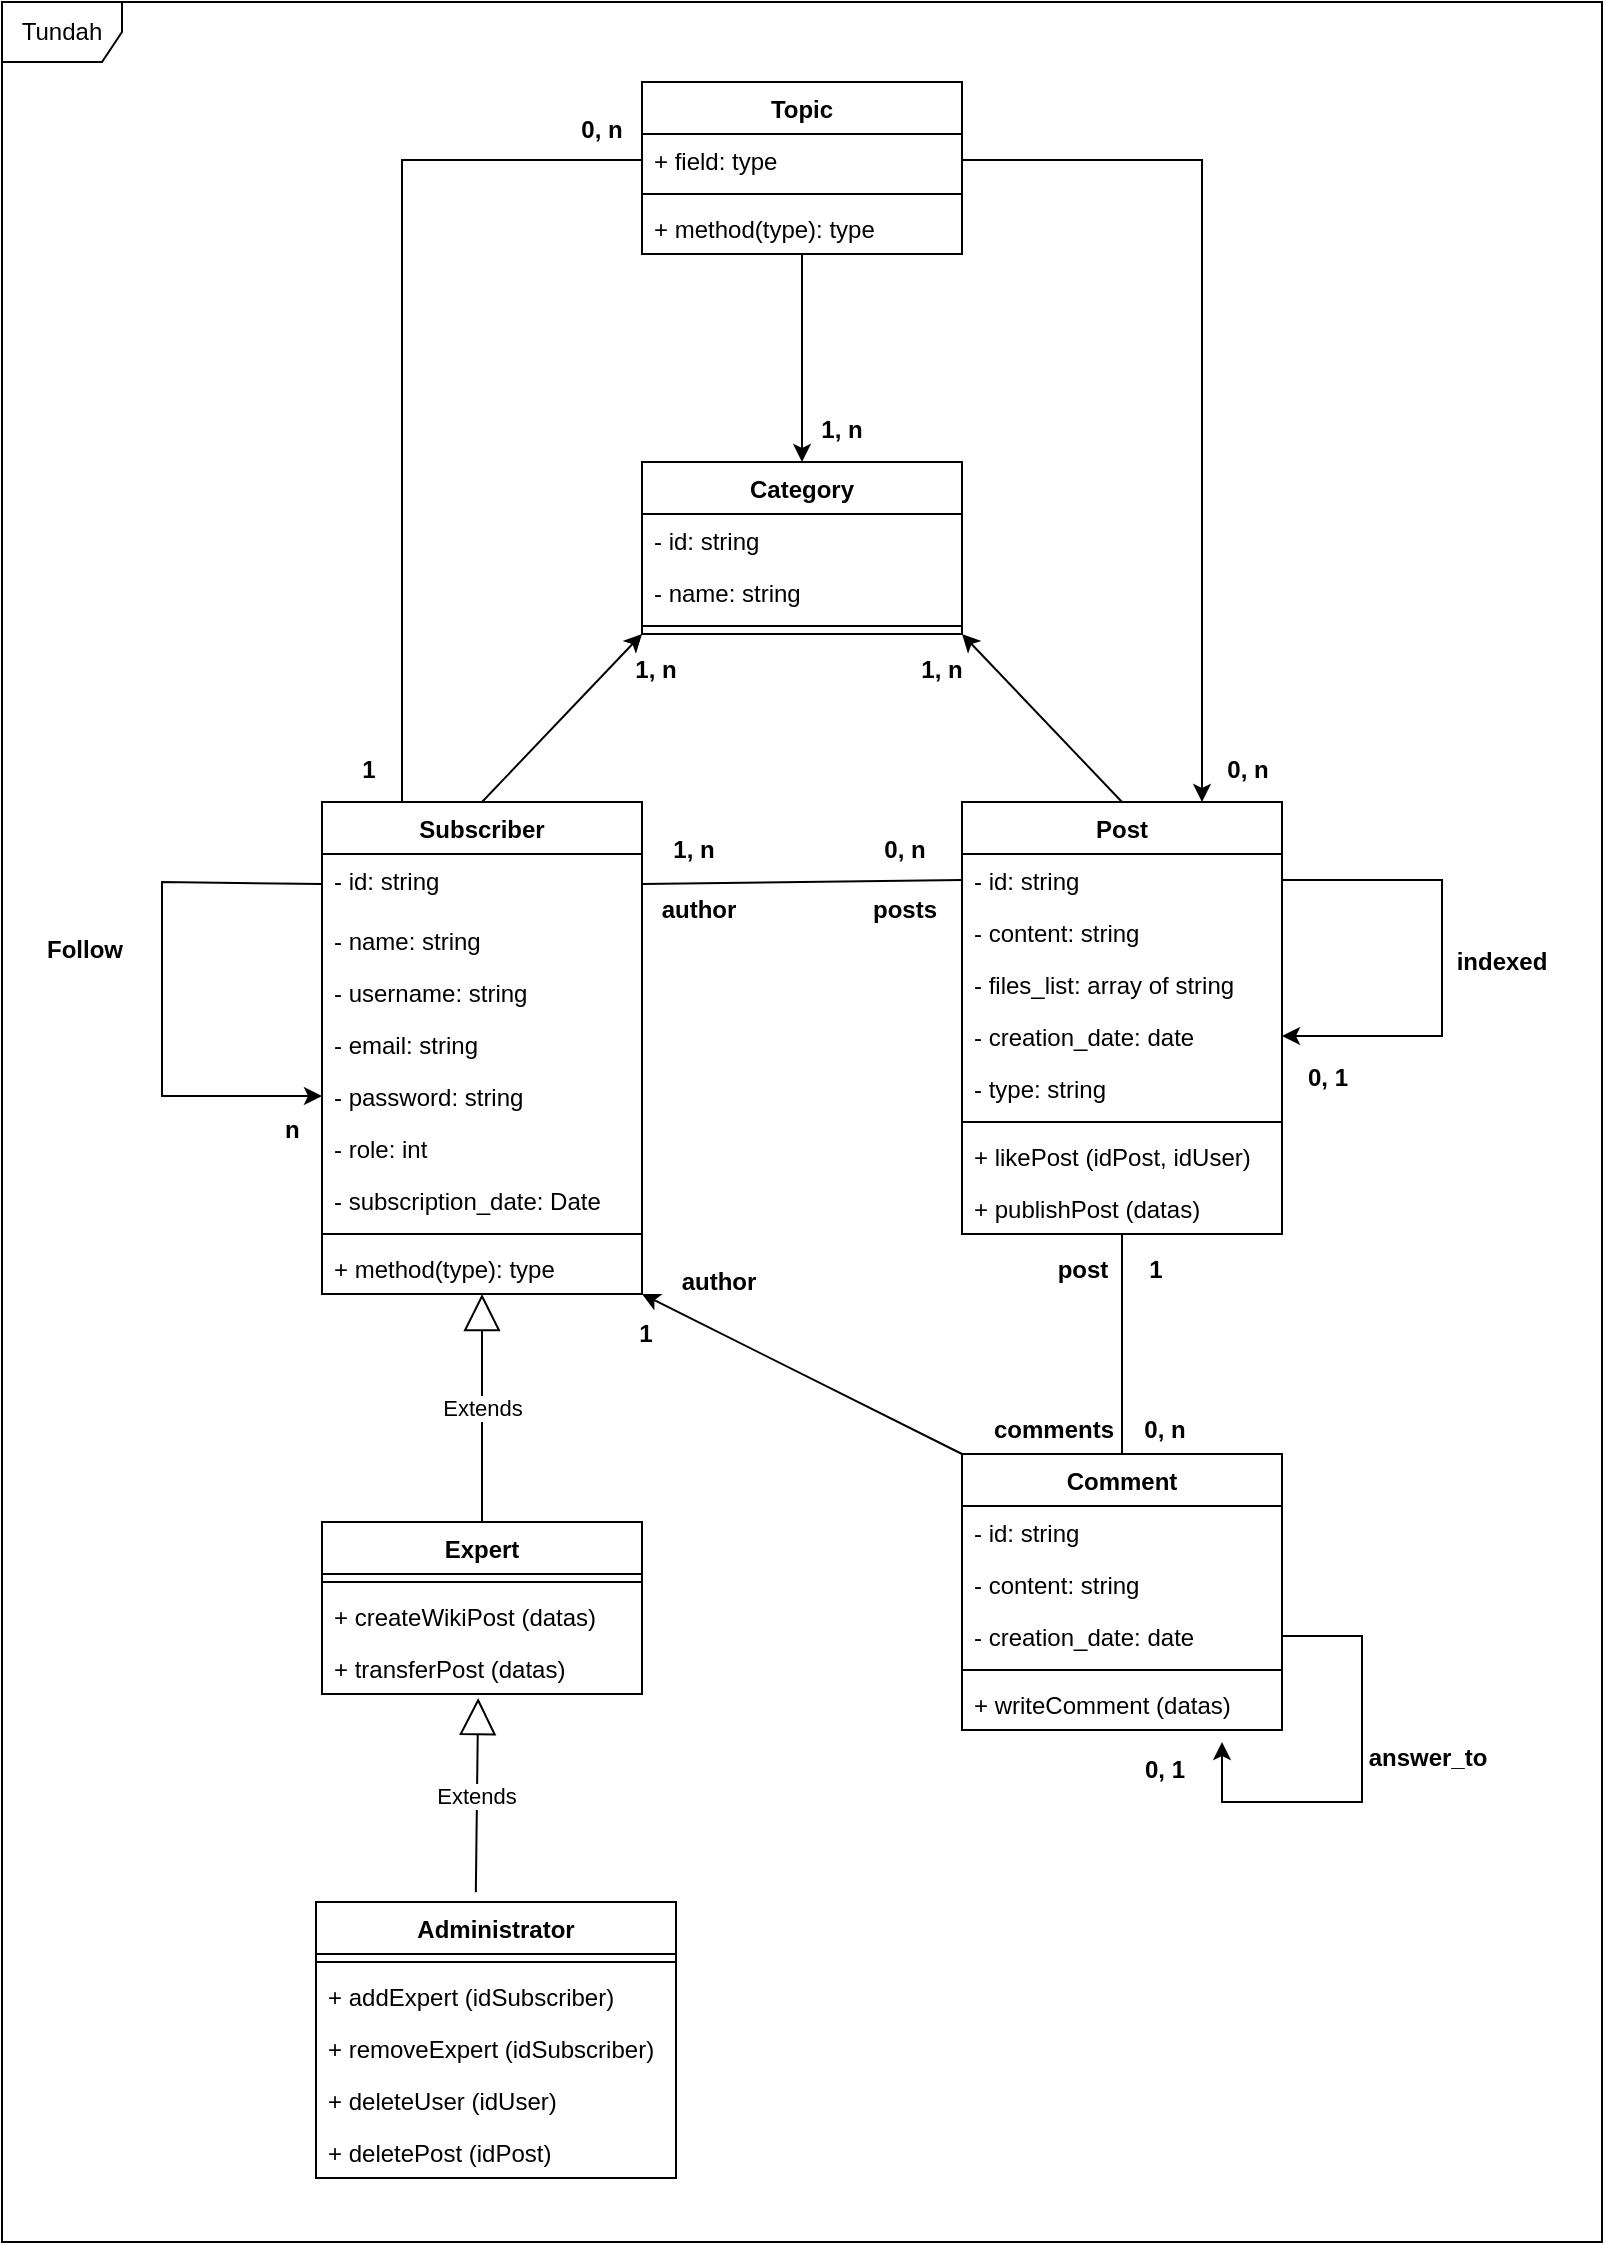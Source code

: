 <mxfile version="17.4.5" type="github">
  <diagram id="C5RBs43oDa-KdzZeNtuy" name="Page-1">
    <mxGraphModel dx="4249" dy="1606" grid="1" gridSize="10" guides="1" tooltips="1" connect="1" arrows="1" fold="1" page="1" pageScale="1" pageWidth="827" pageHeight="1169" math="0" shadow="0">
      <root>
        <mxCell id="WIyWlLk6GJQsqaUBKTNV-0" />
        <mxCell id="WIyWlLk6GJQsqaUBKTNV-1" parent="WIyWlLk6GJQsqaUBKTNV-0" />
        <mxCell id="esrCJku5e0melKZvaph0-51" style="edgeStyle=none;shape=connector;rounded=0;orthogonalLoop=1;jettySize=auto;html=1;exitX=1;exitY=1;exitDx=0;exitDy=0;entryX=0;entryY=0;entryDx=0;entryDy=0;shadow=0;labelBackgroundColor=default;fontFamily=Helvetica;fontSize=11;fontColor=default;endArrow=none;endFill=0;startArrow=classic;startFill=1;" parent="WIyWlLk6GJQsqaUBKTNV-1" source="esrCJku5e0melKZvaph0-1" target="esrCJku5e0melKZvaph0-22" edge="1">
          <mxGeometry relative="1" as="geometry" />
        </mxCell>
        <mxCell id="esrCJku5e0melKZvaph0-72" style="edgeStyle=none;shape=connector;rounded=0;orthogonalLoop=1;jettySize=auto;html=1;exitX=0.5;exitY=0;exitDx=0;exitDy=0;entryX=0;entryY=1;entryDx=0;entryDy=0;shadow=0;labelBackgroundColor=default;fontFamily=Helvetica;fontSize=12;fontColor=default;startArrow=none;startFill=0;endArrow=classic;endFill=1;" parent="WIyWlLk6GJQsqaUBKTNV-1" source="esrCJku5e0melKZvaph0-1" target="esrCJku5e0melKZvaph0-26" edge="1">
          <mxGeometry relative="1" as="geometry" />
        </mxCell>
        <mxCell id="esrCJku5e0melKZvaph0-78" style="edgeStyle=none;shape=connector;rounded=0;orthogonalLoop=1;jettySize=auto;html=1;exitX=0.25;exitY=0;exitDx=0;exitDy=0;entryX=0;entryY=0.5;entryDx=0;entryDy=0;shadow=0;labelBackgroundColor=default;fontFamily=Helvetica;fontSize=12;fontColor=default;startArrow=none;startFill=0;endArrow=none;endFill=0;" parent="WIyWlLk6GJQsqaUBKTNV-1" source="esrCJku5e0melKZvaph0-1" target="esrCJku5e0melKZvaph0-31" edge="1">
          <mxGeometry relative="1" as="geometry">
            <Array as="points">
              <mxPoint x="-2800" y="-881" />
            </Array>
          </mxGeometry>
        </mxCell>
        <object label="Subscriber" name="" id="esrCJku5e0melKZvaph0-1">
          <mxCell style="swimlane;fontStyle=1;align=center;verticalAlign=top;childLayout=stackLayout;horizontal=1;startSize=26;horizontalStack=0;resizeParent=1;resizeParentMax=0;resizeLast=0;collapsible=1;marginBottom=0;" parent="WIyWlLk6GJQsqaUBKTNV-1" vertex="1">
            <mxGeometry x="-2840" y="-560" width="160" height="246" as="geometry" />
          </mxCell>
        </object>
        <mxCell id="esrCJku5e0melKZvaph0-85" style="edgeStyle=none;shape=connector;rounded=0;orthogonalLoop=1;jettySize=auto;html=1;exitX=0;exitY=0.5;exitDx=0;exitDy=0;entryX=0;entryY=0.5;entryDx=0;entryDy=0;shadow=0;labelBackgroundColor=default;fontFamily=Helvetica;fontSize=12;fontColor=default;startArrow=none;startFill=0;endArrow=classic;endFill=1;" parent="esrCJku5e0melKZvaph0-1" source="esrCJku5e0melKZvaph0-2" target="esrCJku5e0melKZvaph0-59" edge="1">
          <mxGeometry relative="1" as="geometry">
            <Array as="points">
              <mxPoint x="-80" y="40" />
              <mxPoint x="-80" y="147" />
            </Array>
          </mxGeometry>
        </mxCell>
        <mxCell id="esrCJku5e0melKZvaph0-2" value="- id: string&#xa;" style="text;strokeColor=none;fillColor=none;align=left;verticalAlign=top;spacingLeft=4;spacingRight=4;overflow=hidden;rotatable=0;points=[[0,0.5],[1,0.5]];portConstraint=eastwest;" parent="esrCJku5e0melKZvaph0-1" vertex="1">
          <mxGeometry y="26" width="160" height="30" as="geometry" />
        </mxCell>
        <mxCell id="esrCJku5e0melKZvaph0-55" value="- name: string" style="text;strokeColor=none;fillColor=none;align=left;verticalAlign=top;spacingLeft=4;spacingRight=4;overflow=hidden;rotatable=0;points=[[0,0.5],[1,0.5]];portConstraint=eastwest;fontFamily=Helvetica;fontSize=12;fontColor=default;" parent="esrCJku5e0melKZvaph0-1" vertex="1">
          <mxGeometry y="56" width="160" height="26" as="geometry" />
        </mxCell>
        <mxCell id="esrCJku5e0melKZvaph0-56" value="- username: string" style="text;strokeColor=none;fillColor=none;align=left;verticalAlign=top;spacingLeft=4;spacingRight=4;overflow=hidden;rotatable=0;points=[[0,0.5],[1,0.5]];portConstraint=eastwest;fontFamily=Helvetica;fontSize=12;fontColor=default;" parent="esrCJku5e0melKZvaph0-1" vertex="1">
          <mxGeometry y="82" width="160" height="26" as="geometry" />
        </mxCell>
        <mxCell id="esrCJku5e0melKZvaph0-57" value="- email: string" style="text;strokeColor=none;fillColor=none;align=left;verticalAlign=top;spacingLeft=4;spacingRight=4;overflow=hidden;rotatable=0;points=[[0,0.5],[1,0.5]];portConstraint=eastwest;fontFamily=Helvetica;fontSize=12;fontColor=default;" parent="esrCJku5e0melKZvaph0-1" vertex="1">
          <mxGeometry y="108" width="160" height="26" as="geometry" />
        </mxCell>
        <mxCell id="esrCJku5e0melKZvaph0-59" value="- password: string" style="text;strokeColor=none;fillColor=none;align=left;verticalAlign=top;spacingLeft=4;spacingRight=4;overflow=hidden;rotatable=0;points=[[0,0.5],[1,0.5]];portConstraint=eastwest;fontFamily=Helvetica;fontSize=12;fontColor=default;" parent="esrCJku5e0melKZvaph0-1" vertex="1">
          <mxGeometry y="134" width="160" height="26" as="geometry" />
        </mxCell>
        <mxCell id="esrCJku5e0melKZvaph0-60" value="- role: int" style="text;strokeColor=none;fillColor=none;align=left;verticalAlign=top;spacingLeft=4;spacingRight=4;overflow=hidden;rotatable=0;points=[[0,0.5],[1,0.5]];portConstraint=eastwest;fontFamily=Helvetica;fontSize=12;fontColor=default;" parent="esrCJku5e0melKZvaph0-1" vertex="1">
          <mxGeometry y="160" width="160" height="26" as="geometry" />
        </mxCell>
        <mxCell id="esrCJku5e0melKZvaph0-58" value="- subscription_date: Date" style="text;strokeColor=none;fillColor=none;align=left;verticalAlign=top;spacingLeft=4;spacingRight=4;overflow=hidden;rotatable=0;points=[[0,0.5],[1,0.5]];portConstraint=eastwest;fontFamily=Helvetica;fontSize=12;fontColor=default;" parent="esrCJku5e0melKZvaph0-1" vertex="1">
          <mxGeometry y="186" width="160" height="26" as="geometry" />
        </mxCell>
        <mxCell id="esrCJku5e0melKZvaph0-3" value="" style="line;strokeWidth=1;fillColor=none;align=left;verticalAlign=middle;spacingTop=-1;spacingLeft=3;spacingRight=3;rotatable=0;labelPosition=right;points=[];portConstraint=eastwest;" parent="esrCJku5e0melKZvaph0-1" vertex="1">
          <mxGeometry y="212" width="160" height="8" as="geometry" />
        </mxCell>
        <mxCell id="esrCJku5e0melKZvaph0-4" value="+ method(type): type" style="text;strokeColor=none;fillColor=none;align=left;verticalAlign=top;spacingLeft=4;spacingRight=4;overflow=hidden;rotatable=0;points=[[0,0.5],[1,0.5]];portConstraint=eastwest;" parent="esrCJku5e0melKZvaph0-1" vertex="1">
          <mxGeometry y="220" width="160" height="26" as="geometry" />
        </mxCell>
        <mxCell id="esrCJku5e0melKZvaph0-5" value="Expert" style="swimlane;fontStyle=1;align=center;verticalAlign=top;childLayout=stackLayout;horizontal=1;startSize=26;horizontalStack=0;resizeParent=1;resizeParentMax=0;resizeLast=0;collapsible=1;marginBottom=0;" parent="WIyWlLk6GJQsqaUBKTNV-1" vertex="1">
          <mxGeometry x="-2840" y="-200" width="160" height="86" as="geometry" />
        </mxCell>
        <mxCell id="esrCJku5e0melKZvaph0-7" value="" style="line;strokeWidth=1;fillColor=none;align=left;verticalAlign=middle;spacingTop=-1;spacingLeft=3;spacingRight=3;rotatable=0;labelPosition=right;points=[];portConstraint=eastwest;" parent="esrCJku5e0melKZvaph0-5" vertex="1">
          <mxGeometry y="26" width="160" height="8" as="geometry" />
        </mxCell>
        <mxCell id="esrCJku5e0melKZvaph0-8" value="+ createWikiPost (datas)" style="text;strokeColor=none;fillColor=none;align=left;verticalAlign=top;spacingLeft=4;spacingRight=4;overflow=hidden;rotatable=0;points=[[0,0.5],[1,0.5]];portConstraint=eastwest;" parent="esrCJku5e0melKZvaph0-5" vertex="1">
          <mxGeometry y="34" width="160" height="26" as="geometry" />
        </mxCell>
        <mxCell id="esrCJku5e0melKZvaph0-63" value="+ transferPost (datas)" style="text;strokeColor=none;fillColor=none;align=left;verticalAlign=top;spacingLeft=4;spacingRight=4;overflow=hidden;rotatable=0;points=[[0,0.5],[1,0.5]];portConstraint=eastwest;" parent="esrCJku5e0melKZvaph0-5" vertex="1">
          <mxGeometry y="60" width="160" height="26" as="geometry" />
        </mxCell>
        <mxCell id="esrCJku5e0melKZvaph0-9" value="Administrator" style="swimlane;fontStyle=1;align=center;verticalAlign=top;childLayout=stackLayout;horizontal=1;startSize=26;horizontalStack=0;resizeParent=1;resizeParentMax=0;resizeLast=0;collapsible=1;marginBottom=0;" parent="WIyWlLk6GJQsqaUBKTNV-1" vertex="1">
          <mxGeometry x="-2843" y="-10" width="180" height="138" as="geometry" />
        </mxCell>
        <mxCell id="esrCJku5e0melKZvaph0-11" value="" style="line;strokeWidth=1;fillColor=none;align=left;verticalAlign=middle;spacingTop=-1;spacingLeft=3;spacingRight=3;rotatable=0;labelPosition=right;points=[];portConstraint=eastwest;" parent="esrCJku5e0melKZvaph0-9" vertex="1">
          <mxGeometry y="26" width="180" height="8" as="geometry" />
        </mxCell>
        <mxCell id="esrCJku5e0melKZvaph0-12" value="+ addExpert (idSubscriber)" style="text;strokeColor=none;fillColor=none;align=left;verticalAlign=top;spacingLeft=4;spacingRight=4;overflow=hidden;rotatable=0;points=[[0,0.5],[1,0.5]];portConstraint=eastwest;" parent="esrCJku5e0melKZvaph0-9" vertex="1">
          <mxGeometry y="34" width="180" height="26" as="geometry" />
        </mxCell>
        <mxCell id="esrCJku5e0melKZvaph0-10" value="+ removeExpert (idSubscriber)" style="text;strokeColor=none;fillColor=none;align=left;verticalAlign=top;spacingLeft=4;spacingRight=4;overflow=hidden;rotatable=0;points=[[0,0.5],[1,0.5]];portConstraint=eastwest;" parent="esrCJku5e0melKZvaph0-9" vertex="1">
          <mxGeometry y="60" width="180" height="26" as="geometry" />
        </mxCell>
        <mxCell id="esrCJku5e0melKZvaph0-64" value="+ deleteUser (idUser)" style="text;strokeColor=none;fillColor=none;align=left;verticalAlign=top;spacingLeft=4;spacingRight=4;overflow=hidden;rotatable=0;points=[[0,0.5],[1,0.5]];portConstraint=eastwest;" parent="esrCJku5e0melKZvaph0-9" vertex="1">
          <mxGeometry y="86" width="180" height="26" as="geometry" />
        </mxCell>
        <mxCell id="esrCJku5e0melKZvaph0-65" value="+ deletePost (idPost)" style="text;strokeColor=none;fillColor=none;align=left;verticalAlign=top;spacingLeft=4;spacingRight=4;overflow=hidden;rotatable=0;points=[[0,0.5],[1,0.5]];portConstraint=eastwest;" parent="esrCJku5e0melKZvaph0-9" vertex="1">
          <mxGeometry y="112" width="180" height="26" as="geometry" />
        </mxCell>
        <mxCell id="esrCJku5e0melKZvaph0-13" value="Extends" style="endArrow=block;endSize=16;endFill=0;html=1;rounded=0;" parent="WIyWlLk6GJQsqaUBKTNV-1" source="esrCJku5e0melKZvaph0-5" target="esrCJku5e0melKZvaph0-4" edge="1">
          <mxGeometry width="160" relative="1" as="geometry">
            <mxPoint x="-2910" y="-430" as="sourcePoint" />
            <mxPoint x="-2750" y="-430" as="targetPoint" />
          </mxGeometry>
        </mxCell>
        <mxCell id="esrCJku5e0melKZvaph0-17" value="Extends" style="endArrow=block;endSize=16;endFill=0;html=1;rounded=0;exitX=0.444;exitY=-0.035;exitDx=0;exitDy=0;exitPerimeter=0;entryX=0.488;entryY=1.077;entryDx=0;entryDy=0;entryPerimeter=0;" parent="WIyWlLk6GJQsqaUBKTNV-1" source="esrCJku5e0melKZvaph0-9" target="esrCJku5e0melKZvaph0-63" edge="1">
          <mxGeometry width="160" relative="1" as="geometry">
            <mxPoint x="-2760" y="-60" as="sourcePoint" />
            <mxPoint x="-2759" y="-100" as="targetPoint" />
          </mxGeometry>
        </mxCell>
        <mxCell id="esrCJku5e0melKZvaph0-74" style="edgeStyle=none;shape=connector;rounded=0;orthogonalLoop=1;jettySize=auto;html=1;exitX=0.5;exitY=0;exitDx=0;exitDy=0;entryX=1;entryY=1;entryDx=0;entryDy=0;shadow=0;labelBackgroundColor=default;fontFamily=Helvetica;fontSize=12;fontColor=default;startArrow=none;startFill=0;endArrow=classic;endFill=1;" parent="WIyWlLk6GJQsqaUBKTNV-1" source="esrCJku5e0melKZvaph0-18" target="esrCJku5e0melKZvaph0-26" edge="1">
          <mxGeometry relative="1" as="geometry" />
        </mxCell>
        <mxCell id="esrCJku5e0melKZvaph0-18" value="Post" style="swimlane;fontStyle=1;align=center;verticalAlign=top;childLayout=stackLayout;horizontal=1;startSize=26;horizontalStack=0;resizeParent=1;resizeParentMax=0;resizeLast=0;collapsible=1;marginBottom=0;" parent="WIyWlLk6GJQsqaUBKTNV-1" vertex="1">
          <mxGeometry x="-2520" y="-560" width="160" height="216" as="geometry" />
        </mxCell>
        <mxCell id="esrCJku5e0melKZvaph0-19" value="- id: string" style="text;strokeColor=none;fillColor=none;align=left;verticalAlign=top;spacingLeft=4;spacingRight=4;overflow=hidden;rotatable=0;points=[[0,0.5],[1,0.5]];portConstraint=eastwest;" parent="esrCJku5e0melKZvaph0-18" vertex="1">
          <mxGeometry y="26" width="160" height="26" as="geometry" />
        </mxCell>
        <mxCell id="esrCJku5e0melKZvaph0-66" value="- content: string" style="text;strokeColor=none;fillColor=none;align=left;verticalAlign=top;spacingLeft=4;spacingRight=4;overflow=hidden;rotatable=0;points=[[0,0.5],[1,0.5]];portConstraint=eastwest;" parent="esrCJku5e0melKZvaph0-18" vertex="1">
          <mxGeometry y="52" width="160" height="26" as="geometry" />
        </mxCell>
        <mxCell id="esrCJku5e0melKZvaph0-68" value="- files_list: array of string" style="text;strokeColor=none;fillColor=none;align=left;verticalAlign=top;spacingLeft=4;spacingRight=4;overflow=hidden;rotatable=0;points=[[0,0.5],[1,0.5]];portConstraint=eastwest;" parent="esrCJku5e0melKZvaph0-18" vertex="1">
          <mxGeometry y="78" width="160" height="26" as="geometry" />
        </mxCell>
        <mxCell id="esrCJku5e0melKZvaph0-67" value="- creation_date: date" style="text;strokeColor=none;fillColor=none;align=left;verticalAlign=top;spacingLeft=4;spacingRight=4;overflow=hidden;rotatable=0;points=[[0,0.5],[1,0.5]];portConstraint=eastwest;" parent="esrCJku5e0melKZvaph0-18" vertex="1">
          <mxGeometry y="104" width="160" height="26" as="geometry" />
        </mxCell>
        <mxCell id="esrCJku5e0melKZvaph0-95" value="- type: string" style="text;strokeColor=none;fillColor=none;align=left;verticalAlign=top;spacingLeft=4;spacingRight=4;overflow=hidden;rotatable=0;points=[[0,0.5],[1,0.5]];portConstraint=eastwest;" parent="esrCJku5e0melKZvaph0-18" vertex="1">
          <mxGeometry y="130" width="160" height="26" as="geometry" />
        </mxCell>
        <mxCell id="esrCJku5e0melKZvaph0-20" value="" style="line;strokeWidth=1;fillColor=none;align=left;verticalAlign=middle;spacingTop=-1;spacingLeft=3;spacingRight=3;rotatable=0;labelPosition=right;points=[];portConstraint=eastwest;" parent="esrCJku5e0melKZvaph0-18" vertex="1">
          <mxGeometry y="156" width="160" height="8" as="geometry" />
        </mxCell>
        <mxCell id="esrCJku5e0melKZvaph0-21" value="+ likePost (idPost, idUser)" style="text;strokeColor=none;fillColor=none;align=left;verticalAlign=top;spacingLeft=4;spacingRight=4;overflow=hidden;rotatable=0;points=[[0,0.5],[1,0.5]];portConstraint=eastwest;" parent="esrCJku5e0melKZvaph0-18" vertex="1">
          <mxGeometry y="164" width="160" height="26" as="geometry" />
        </mxCell>
        <mxCell id="esrCJku5e0melKZvaph0-70" value="+ publishPost (datas)" style="text;strokeColor=none;fillColor=none;align=left;verticalAlign=top;spacingLeft=4;spacingRight=4;overflow=hidden;rotatable=0;points=[[0,0.5],[1,0.5]];portConstraint=eastwest;" parent="esrCJku5e0melKZvaph0-18" vertex="1">
          <mxGeometry y="190" width="160" height="26" as="geometry" />
        </mxCell>
        <mxCell id="esrCJku5e0melKZvaph0-89" style="edgeStyle=none;shape=connector;rounded=0;orthogonalLoop=1;jettySize=auto;html=1;exitX=1;exitY=0.5;exitDx=0;exitDy=0;shadow=0;labelBackgroundColor=default;fontFamily=Helvetica;fontSize=12;fontColor=default;startArrow=none;startFill=0;endArrow=classic;endFill=1;entryX=1;entryY=0.5;entryDx=0;entryDy=0;" parent="esrCJku5e0melKZvaph0-18" source="esrCJku5e0melKZvaph0-19" target="esrCJku5e0melKZvaph0-67" edge="1">
          <mxGeometry relative="1" as="geometry">
            <mxPoint x="240" y="120" as="targetPoint" />
            <Array as="points">
              <mxPoint x="240" y="39" />
              <mxPoint x="240" y="117" />
            </Array>
          </mxGeometry>
        </mxCell>
        <mxCell id="esrCJku5e0melKZvaph0-43" style="edgeStyle=none;shape=connector;rounded=0;orthogonalLoop=1;jettySize=auto;html=1;exitX=0.5;exitY=0;exitDx=0;exitDy=0;entryX=0.5;entryY=1;entryDx=0;entryDy=0;shadow=0;labelBackgroundColor=default;fontFamily=Helvetica;fontSize=11;fontColor=default;endArrow=none;endFill=0;" parent="WIyWlLk6GJQsqaUBKTNV-1" source="esrCJku5e0melKZvaph0-22" target="esrCJku5e0melKZvaph0-18" edge="1">
          <mxGeometry relative="1" as="geometry" />
        </mxCell>
        <mxCell id="esrCJku5e0melKZvaph0-22" value="Comment" style="swimlane;fontStyle=1;align=center;verticalAlign=top;childLayout=stackLayout;horizontal=1;startSize=26;horizontalStack=0;resizeParent=1;resizeParentMax=0;resizeLast=0;collapsible=1;marginBottom=0;" parent="WIyWlLk6GJQsqaUBKTNV-1" vertex="1">
          <mxGeometry x="-2520" y="-234" width="160" height="138" as="geometry" />
        </mxCell>
        <mxCell id="esrCJku5e0melKZvaph0-23" value="- id: string" style="text;strokeColor=none;fillColor=none;align=left;verticalAlign=top;spacingLeft=4;spacingRight=4;overflow=hidden;rotatable=0;points=[[0,0.5],[1,0.5]];portConstraint=eastwest;" parent="esrCJku5e0melKZvaph0-22" vertex="1">
          <mxGeometry y="26" width="160" height="26" as="geometry" />
        </mxCell>
        <mxCell id="esrCJku5e0melKZvaph0-61" value="- content: string" style="text;strokeColor=none;fillColor=none;align=left;verticalAlign=top;spacingLeft=4;spacingRight=4;overflow=hidden;rotatable=0;points=[[0,0.5],[1,0.5]];portConstraint=eastwest;" parent="esrCJku5e0melKZvaph0-22" vertex="1">
          <mxGeometry y="52" width="160" height="26" as="geometry" />
        </mxCell>
        <mxCell id="esrCJku5e0melKZvaph0-62" value="- creation_date: date" style="text;strokeColor=none;fillColor=none;align=left;verticalAlign=top;spacingLeft=4;spacingRight=4;overflow=hidden;rotatable=0;points=[[0,0.5],[1,0.5]];portConstraint=eastwest;" parent="esrCJku5e0melKZvaph0-22" vertex="1">
          <mxGeometry y="78" width="160" height="26" as="geometry" />
        </mxCell>
        <mxCell id="esrCJku5e0melKZvaph0-24" value="" style="line;strokeWidth=1;fillColor=none;align=left;verticalAlign=middle;spacingTop=-1;spacingLeft=3;spacingRight=3;rotatable=0;labelPosition=right;points=[];portConstraint=eastwest;" parent="esrCJku5e0melKZvaph0-22" vertex="1">
          <mxGeometry y="104" width="160" height="8" as="geometry" />
        </mxCell>
        <mxCell id="esrCJku5e0melKZvaph0-25" value="+ writeComment (datas)" style="text;strokeColor=none;fillColor=none;align=left;verticalAlign=top;spacingLeft=4;spacingRight=4;overflow=hidden;rotatable=0;points=[[0,0.5],[1,0.5]];portConstraint=eastwest;" parent="esrCJku5e0melKZvaph0-22" vertex="1">
          <mxGeometry y="112" width="160" height="26" as="geometry" />
        </mxCell>
        <mxCell id="esrCJku5e0melKZvaph0-26" value="Category" style="swimlane;fontStyle=1;align=center;verticalAlign=top;childLayout=stackLayout;horizontal=1;startSize=26;horizontalStack=0;resizeParent=1;resizeParentMax=0;resizeLast=0;collapsible=1;marginBottom=0;" parent="WIyWlLk6GJQsqaUBKTNV-1" vertex="1">
          <mxGeometry x="-2680" y="-730" width="160" height="86" as="geometry" />
        </mxCell>
        <mxCell id="esrCJku5e0melKZvaph0-27" value="- id: string" style="text;strokeColor=none;fillColor=none;align=left;verticalAlign=top;spacingLeft=4;spacingRight=4;overflow=hidden;rotatable=0;points=[[0,0.5],[1,0.5]];portConstraint=eastwest;" parent="esrCJku5e0melKZvaph0-26" vertex="1">
          <mxGeometry y="26" width="160" height="26" as="geometry" />
        </mxCell>
        <mxCell id="esrCJku5e0melKZvaph0-71" value="- name: string" style="text;strokeColor=none;fillColor=none;align=left;verticalAlign=top;spacingLeft=4;spacingRight=4;overflow=hidden;rotatable=0;points=[[0,0.5],[1,0.5]];portConstraint=eastwest;" parent="esrCJku5e0melKZvaph0-26" vertex="1">
          <mxGeometry y="52" width="160" height="26" as="geometry" />
        </mxCell>
        <mxCell id="esrCJku5e0melKZvaph0-28" value="" style="line;strokeWidth=1;fillColor=none;align=left;verticalAlign=middle;spacingTop=-1;spacingLeft=3;spacingRight=3;rotatable=0;labelPosition=right;points=[];portConstraint=eastwest;" parent="esrCJku5e0melKZvaph0-26" vertex="1">
          <mxGeometry y="78" width="160" height="8" as="geometry" />
        </mxCell>
        <mxCell id="esrCJku5e0melKZvaph0-76" style="edgeStyle=none;shape=connector;rounded=0;orthogonalLoop=1;jettySize=auto;html=1;exitX=0.5;exitY=1;exitDx=0;exitDy=0;entryX=0.5;entryY=0;entryDx=0;entryDy=0;shadow=0;labelBackgroundColor=default;fontFamily=Helvetica;fontSize=12;fontColor=default;startArrow=none;startFill=0;endArrow=classic;endFill=1;" parent="WIyWlLk6GJQsqaUBKTNV-1" source="esrCJku5e0melKZvaph0-30" target="esrCJku5e0melKZvaph0-26" edge="1">
          <mxGeometry relative="1" as="geometry" />
        </mxCell>
        <mxCell id="esrCJku5e0melKZvaph0-30" value="Topic" style="swimlane;fontStyle=1;align=center;verticalAlign=top;childLayout=stackLayout;horizontal=1;startSize=26;horizontalStack=0;resizeParent=1;resizeParentMax=0;resizeLast=0;collapsible=1;marginBottom=0;" parent="WIyWlLk6GJQsqaUBKTNV-1" vertex="1">
          <mxGeometry x="-2680" y="-920" width="160" height="86" as="geometry" />
        </mxCell>
        <mxCell id="esrCJku5e0melKZvaph0-31" value="+ field: type" style="text;strokeColor=none;fillColor=none;align=left;verticalAlign=top;spacingLeft=4;spacingRight=4;overflow=hidden;rotatable=0;points=[[0,0.5],[1,0.5]];portConstraint=eastwest;" parent="esrCJku5e0melKZvaph0-30" vertex="1">
          <mxGeometry y="26" width="160" height="26" as="geometry" />
        </mxCell>
        <mxCell id="esrCJku5e0melKZvaph0-32" value="" style="line;strokeWidth=1;fillColor=none;align=left;verticalAlign=middle;spacingTop=-1;spacingLeft=3;spacingRight=3;rotatable=0;labelPosition=right;points=[];portConstraint=eastwest;" parent="esrCJku5e0melKZvaph0-30" vertex="1">
          <mxGeometry y="52" width="160" height="8" as="geometry" />
        </mxCell>
        <mxCell id="esrCJku5e0melKZvaph0-33" value="+ method(type): type" style="text;strokeColor=none;fillColor=none;align=left;verticalAlign=top;spacingLeft=4;spacingRight=4;overflow=hidden;rotatable=0;points=[[0,0.5],[1,0.5]];portConstraint=eastwest;" parent="esrCJku5e0melKZvaph0-30" vertex="1">
          <mxGeometry y="60" width="160" height="26" as="geometry" />
        </mxCell>
        <mxCell id="esrCJku5e0melKZvaph0-40" value="" style="endArrow=none;html=1;rounded=0;entryX=0;entryY=0.5;entryDx=0;entryDy=0;exitX=1;exitY=0.5;exitDx=0;exitDy=0;" parent="WIyWlLk6GJQsqaUBKTNV-1" source="esrCJku5e0melKZvaph0-2" target="esrCJku5e0melKZvaph0-19" edge="1">
          <mxGeometry width="50" height="50" relative="1" as="geometry">
            <mxPoint x="-2660" y="-460" as="sourcePoint" />
            <mxPoint x="-2610" y="-510" as="targetPoint" />
          </mxGeometry>
        </mxCell>
        <mxCell id="esrCJku5e0melKZvaph0-41" value="author" style="text;align=center;fontStyle=1;verticalAlign=middle;spacingLeft=3;spacingRight=3;strokeColor=none;rotatable=0;points=[[0,0.5],[1,0.5]];portConstraint=eastwest;" parent="WIyWlLk6GJQsqaUBKTNV-1" vertex="1">
          <mxGeometry x="-2673" y="-520" width="43" height="26" as="geometry" />
        </mxCell>
        <mxCell id="esrCJku5e0melKZvaph0-44" value="posts" style="text;align=center;fontStyle=1;verticalAlign=middle;spacingLeft=3;spacingRight=3;strokeColor=none;rotatable=0;points=[[0,0.5],[1,0.5]];portConstraint=eastwest;" parent="WIyWlLk6GJQsqaUBKTNV-1" vertex="1">
          <mxGeometry x="-2570" y="-520" width="43" height="26" as="geometry" />
        </mxCell>
        <mxCell id="esrCJku5e0melKZvaph0-45" value="1, n" style="text;align=center;fontStyle=1;verticalAlign=middle;spacingLeft=3;spacingRight=3;strokeColor=none;rotatable=0;points=[[0,0.5],[1,0.5]];portConstraint=eastwest;" parent="WIyWlLk6GJQsqaUBKTNV-1" vertex="1">
          <mxGeometry x="-2674" y="-550" width="40" height="26" as="geometry" />
        </mxCell>
        <mxCell id="esrCJku5e0melKZvaph0-46" value="0, n" style="text;align=center;fontStyle=1;verticalAlign=middle;spacingLeft=3;spacingRight=3;strokeColor=none;rotatable=0;points=[[0,0.5],[1,0.5]];portConstraint=eastwest;" parent="WIyWlLk6GJQsqaUBKTNV-1" vertex="1">
          <mxGeometry x="-2570" y="-550" width="43" height="26" as="geometry" />
        </mxCell>
        <mxCell id="esrCJku5e0melKZvaph0-47" value="0, n" style="text;align=center;fontStyle=1;verticalAlign=middle;spacingLeft=3;spacingRight=3;strokeColor=none;rotatable=0;points=[[0,0.5],[1,0.5]];portConstraint=eastwest;" parent="WIyWlLk6GJQsqaUBKTNV-1" vertex="1">
          <mxGeometry x="-2440" y="-260" width="43" height="26" as="geometry" />
        </mxCell>
        <mxCell id="esrCJku5e0melKZvaph0-48" value="1" style="text;align=center;fontStyle=1;verticalAlign=middle;spacingLeft=3;spacingRight=3;strokeColor=none;rotatable=0;points=[[0,0.5],[1,0.5]];portConstraint=eastwest;" parent="WIyWlLk6GJQsqaUBKTNV-1" vertex="1">
          <mxGeometry x="-2438" y="-340" width="30" height="26" as="geometry" />
        </mxCell>
        <mxCell id="esrCJku5e0melKZvaph0-49" value="post" style="text;align=center;fontStyle=1;verticalAlign=middle;spacingLeft=3;spacingRight=3;strokeColor=none;rotatable=0;points=[[0,0.5],[1,0.5]];portConstraint=eastwest;" parent="WIyWlLk6GJQsqaUBKTNV-1" vertex="1">
          <mxGeometry x="-2481" y="-340" width="43" height="26" as="geometry" />
        </mxCell>
        <mxCell id="esrCJku5e0melKZvaph0-50" value="comments" style="text;align=center;fontStyle=1;verticalAlign=middle;spacingLeft=3;spacingRight=3;strokeColor=none;rotatable=0;points=[[0,0.5],[1,0.5]];portConstraint=eastwest;" parent="WIyWlLk6GJQsqaUBKTNV-1" vertex="1">
          <mxGeometry x="-2504" y="-260" width="60" height="26" as="geometry" />
        </mxCell>
        <mxCell id="esrCJku5e0melKZvaph0-53" value="1" style="text;align=center;fontStyle=1;verticalAlign=middle;spacingLeft=3;spacingRight=3;strokeColor=none;rotatable=0;points=[[0,0.5],[1,0.5]];portConstraint=eastwest;" parent="WIyWlLk6GJQsqaUBKTNV-1" vertex="1">
          <mxGeometry x="-2693" y="-308" width="30" height="26" as="geometry" />
        </mxCell>
        <mxCell id="esrCJku5e0melKZvaph0-54" value="author" style="text;align=center;fontStyle=1;verticalAlign=middle;spacingLeft=3;spacingRight=3;strokeColor=none;rotatable=0;points=[[0,0.5],[1,0.5]];portConstraint=eastwest;" parent="WIyWlLk6GJQsqaUBKTNV-1" vertex="1">
          <mxGeometry x="-2663" y="-334" width="43" height="26" as="geometry" />
        </mxCell>
        <mxCell id="esrCJku5e0melKZvaph0-73" value="1, n" style="text;align=center;fontStyle=1;verticalAlign=middle;spacingLeft=3;spacingRight=3;strokeColor=none;rotatable=0;points=[[0,0.5],[1,0.5]];portConstraint=eastwest;" parent="WIyWlLk6GJQsqaUBKTNV-1" vertex="1">
          <mxGeometry x="-2693" y="-640" width="40" height="26" as="geometry" />
        </mxCell>
        <mxCell id="esrCJku5e0melKZvaph0-75" value="1, n" style="text;align=center;fontStyle=1;verticalAlign=middle;spacingLeft=3;spacingRight=3;strokeColor=none;rotatable=0;points=[[0,0.5],[1,0.5]];portConstraint=eastwest;" parent="WIyWlLk6GJQsqaUBKTNV-1" vertex="1">
          <mxGeometry x="-2550" y="-640" width="40" height="26" as="geometry" />
        </mxCell>
        <mxCell id="esrCJku5e0melKZvaph0-77" value="1, n" style="text;align=center;fontStyle=1;verticalAlign=middle;spacingLeft=3;spacingRight=3;strokeColor=none;rotatable=0;points=[[0,0.5],[1,0.5]];portConstraint=eastwest;" parent="WIyWlLk6GJQsqaUBKTNV-1" vertex="1">
          <mxGeometry x="-2600" y="-760" width="40" height="26" as="geometry" />
        </mxCell>
        <mxCell id="esrCJku5e0melKZvaph0-79" value="0, n" style="text;align=center;fontStyle=1;verticalAlign=middle;spacingLeft=3;spacingRight=3;strokeColor=none;rotatable=0;points=[[0,0.5],[1,0.5]];portConstraint=eastwest;" parent="WIyWlLk6GJQsqaUBKTNV-1" vertex="1">
          <mxGeometry x="-2720" y="-910" width="40" height="26" as="geometry" />
        </mxCell>
        <mxCell id="esrCJku5e0melKZvaph0-80" value="1" style="text;align=center;fontStyle=1;verticalAlign=middle;spacingLeft=3;spacingRight=3;strokeColor=none;rotatable=0;points=[[0,0.5],[1,0.5]];portConstraint=eastwest;" parent="WIyWlLk6GJQsqaUBKTNV-1" vertex="1">
          <mxGeometry x="-2830" y="-590" width="27" height="26" as="geometry" />
        </mxCell>
        <mxCell id="esrCJku5e0melKZvaph0-81" style="edgeStyle=none;shape=connector;rounded=0;orthogonalLoop=1;jettySize=auto;html=1;exitX=1;exitY=0.5;exitDx=0;exitDy=0;entryX=0.75;entryY=0;entryDx=0;entryDy=0;shadow=0;labelBackgroundColor=default;fontFamily=Helvetica;fontSize=12;fontColor=default;startArrow=none;startFill=0;endArrow=classic;endFill=1;" parent="WIyWlLk6GJQsqaUBKTNV-1" source="esrCJku5e0melKZvaph0-31" target="esrCJku5e0melKZvaph0-18" edge="1">
          <mxGeometry relative="1" as="geometry">
            <Array as="points">
              <mxPoint x="-2400" y="-881" />
            </Array>
          </mxGeometry>
        </mxCell>
        <mxCell id="esrCJku5e0melKZvaph0-83" value="0, n" style="text;align=center;fontStyle=1;verticalAlign=middle;spacingLeft=3;spacingRight=3;strokeColor=none;rotatable=0;points=[[0,0.5],[1,0.5]];portConstraint=eastwest;" parent="WIyWlLk6GJQsqaUBKTNV-1" vertex="1">
          <mxGeometry x="-2397" y="-590" width="40" height="26" as="geometry" />
        </mxCell>
        <mxCell id="esrCJku5e0melKZvaph0-86" value="Follow" style="text;align=center;fontStyle=1;verticalAlign=middle;spacingLeft=3;spacingRight=3;strokeColor=none;rotatable=0;points=[[0,0.5],[1,0.5]];portConstraint=eastwest;" parent="WIyWlLk6GJQsqaUBKTNV-1" vertex="1">
          <mxGeometry x="-2980" y="-500" width="43" height="26" as="geometry" />
        </mxCell>
        <mxCell id="esrCJku5e0melKZvaph0-87" value=" n" style="text;align=center;fontStyle=1;verticalAlign=middle;spacingLeft=3;spacingRight=3;strokeColor=none;rotatable=0;points=[[0,0.5],[1,0.5]];portConstraint=eastwest;" parent="WIyWlLk6GJQsqaUBKTNV-1" vertex="1">
          <mxGeometry x="-2870" y="-410" width="27" height="26" as="geometry" />
        </mxCell>
        <mxCell id="esrCJku5e0melKZvaph0-90" value="indexed" style="text;align=center;fontStyle=1;verticalAlign=middle;spacingLeft=3;spacingRight=3;strokeColor=none;rotatable=0;points=[[0,0.5],[1,0.5]];portConstraint=eastwest;" parent="WIyWlLk6GJQsqaUBKTNV-1" vertex="1">
          <mxGeometry x="-2280" y="-494" width="60" height="26" as="geometry" />
        </mxCell>
        <mxCell id="esrCJku5e0melKZvaph0-91" value="0, 1" style="text;align=center;fontStyle=1;verticalAlign=middle;spacingLeft=3;spacingRight=3;strokeColor=none;rotatable=0;points=[[0,0.5],[1,0.5]];portConstraint=eastwest;" parent="WIyWlLk6GJQsqaUBKTNV-1" vertex="1">
          <mxGeometry x="-2357" y="-436" width="40" height="26" as="geometry" />
        </mxCell>
        <mxCell id="esrCJku5e0melKZvaph0-92" style="edgeStyle=none;shape=connector;rounded=0;orthogonalLoop=1;jettySize=auto;html=1;exitX=1;exitY=0.5;exitDx=0;exitDy=0;shadow=0;labelBackgroundColor=default;fontFamily=Helvetica;fontSize=12;fontColor=default;startArrow=none;startFill=0;endArrow=classic;endFill=1;" parent="WIyWlLk6GJQsqaUBKTNV-1" source="esrCJku5e0melKZvaph0-62" edge="1">
          <mxGeometry relative="1" as="geometry">
            <mxPoint x="-2390" y="-90" as="targetPoint" />
            <Array as="points">
              <mxPoint x="-2320" y="-143" />
              <mxPoint x="-2320" y="-60" />
              <mxPoint x="-2390" y="-60" />
            </Array>
          </mxGeometry>
        </mxCell>
        <mxCell id="esrCJku5e0melKZvaph0-93" value="answer_to" style="text;align=center;fontStyle=1;verticalAlign=middle;spacingLeft=3;spacingRight=3;strokeColor=none;rotatable=0;points=[[0,0.5],[1,0.5]];portConstraint=eastwest;" parent="WIyWlLk6GJQsqaUBKTNV-1" vertex="1">
          <mxGeometry x="-2317" y="-96" width="60" height="26" as="geometry" />
        </mxCell>
        <mxCell id="esrCJku5e0melKZvaph0-94" value="0, 1" style="text;align=center;fontStyle=1;verticalAlign=middle;spacingLeft=3;spacingRight=3;strokeColor=none;rotatable=0;points=[[0,0.5],[1,0.5]];portConstraint=eastwest;" parent="WIyWlLk6GJQsqaUBKTNV-1" vertex="1">
          <mxGeometry x="-2440" y="-90" width="43" height="26" as="geometry" />
        </mxCell>
        <mxCell id="yhJhX4L4iof8MypFeB5z-0" value="Tundah" style="shape=umlFrame;whiteSpace=wrap;html=1;fontFamily=Helvetica;fontSize=12;fontColor=default;" vertex="1" parent="WIyWlLk6GJQsqaUBKTNV-1">
          <mxGeometry x="-3000" y="-960" width="800" height="1120" as="geometry" />
        </mxCell>
      </root>
    </mxGraphModel>
  </diagram>
</mxfile>

